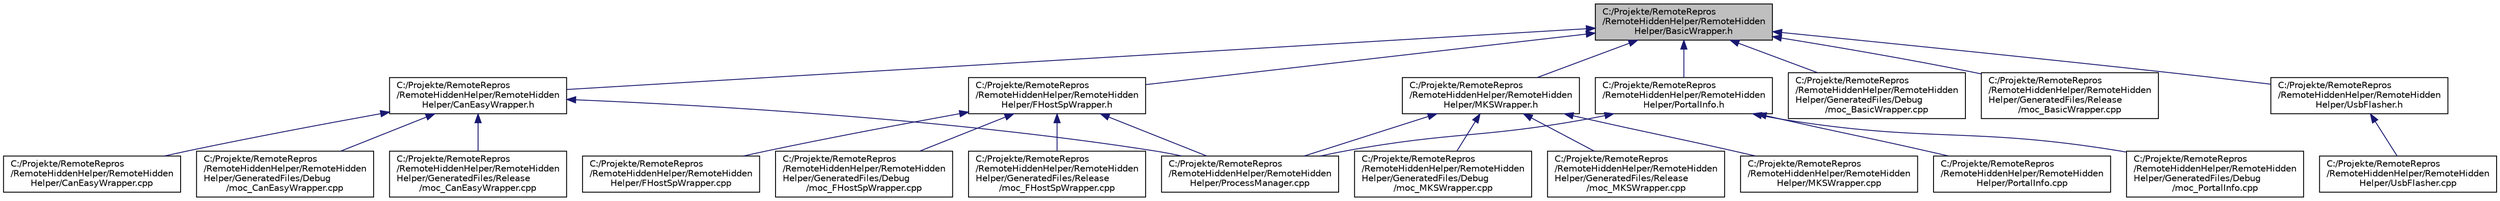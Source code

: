 digraph "C:/Projekte/RemoteRepros/RemoteHiddenHelper/RemoteHiddenHelper/BasicWrapper.h"
{
  edge [fontname="Helvetica",fontsize="10",labelfontname="Helvetica",labelfontsize="10"];
  node [fontname="Helvetica",fontsize="10",shape=record];
  Node3 [label="C:/Projekte/RemoteRepros\l/RemoteHiddenHelper/RemoteHidden\lHelper/BasicWrapper.h",height=0.2,width=0.4,color="black", fillcolor="grey75", style="filled", fontcolor="black"];
  Node3 -> Node4 [dir="back",color="midnightblue",fontsize="10",style="solid"];
  Node4 [label="C:/Projekte/RemoteRepros\l/RemoteHiddenHelper/RemoteHidden\lHelper/CanEasyWrapper.h",height=0.2,width=0.4,color="black", fillcolor="white", style="filled",URL="$_can_easy_wrapper_8h.html"];
  Node4 -> Node5 [dir="back",color="midnightblue",fontsize="10",style="solid"];
  Node5 [label="C:/Projekte/RemoteRepros\l/RemoteHiddenHelper/RemoteHidden\lHelper/CanEasyWrapper.cpp",height=0.2,width=0.4,color="black", fillcolor="white", style="filled",URL="$_can_easy_wrapper_8cpp.html"];
  Node4 -> Node6 [dir="back",color="midnightblue",fontsize="10",style="solid"];
  Node6 [label="C:/Projekte/RemoteRepros\l/RemoteHiddenHelper/RemoteHidden\lHelper/GeneratedFiles/Debug\l/moc_CanEasyWrapper.cpp",height=0.2,width=0.4,color="black", fillcolor="white", style="filled",URL="$_debug_2moc___can_easy_wrapper_8cpp.html"];
  Node4 -> Node7 [dir="back",color="midnightblue",fontsize="10",style="solid"];
  Node7 [label="C:/Projekte/RemoteRepros\l/RemoteHiddenHelper/RemoteHidden\lHelper/GeneratedFiles/Release\l/moc_CanEasyWrapper.cpp",height=0.2,width=0.4,color="black", fillcolor="white", style="filled",URL="$_release_2moc___can_easy_wrapper_8cpp.html"];
  Node4 -> Node8 [dir="back",color="midnightblue",fontsize="10",style="solid"];
  Node8 [label="C:/Projekte/RemoteRepros\l/RemoteHiddenHelper/RemoteHidden\lHelper/ProcessManager.cpp",height=0.2,width=0.4,color="black", fillcolor="white", style="filled",URL="$_process_manager_8cpp.html"];
  Node3 -> Node9 [dir="back",color="midnightblue",fontsize="10",style="solid"];
  Node9 [label="C:/Projekte/RemoteRepros\l/RemoteHiddenHelper/RemoteHidden\lHelper/FHostSpWrapper.h",height=0.2,width=0.4,color="black", fillcolor="white", style="filled",URL="$_f_host_sp_wrapper_8h.html"];
  Node9 -> Node10 [dir="back",color="midnightblue",fontsize="10",style="solid"];
  Node10 [label="C:/Projekte/RemoteRepros\l/RemoteHiddenHelper/RemoteHidden\lHelper/FHostSpWrapper.cpp",height=0.2,width=0.4,color="black", fillcolor="white", style="filled",URL="$_f_host_sp_wrapper_8cpp.html"];
  Node9 -> Node11 [dir="back",color="midnightblue",fontsize="10",style="solid"];
  Node11 [label="C:/Projekte/RemoteRepros\l/RemoteHiddenHelper/RemoteHidden\lHelper/GeneratedFiles/Debug\l/moc_FHostSpWrapper.cpp",height=0.2,width=0.4,color="black", fillcolor="white", style="filled",URL="$_debug_2moc___f_host_sp_wrapper_8cpp.html"];
  Node9 -> Node12 [dir="back",color="midnightblue",fontsize="10",style="solid"];
  Node12 [label="C:/Projekte/RemoteRepros\l/RemoteHiddenHelper/RemoteHidden\lHelper/GeneratedFiles/Release\l/moc_FHostSpWrapper.cpp",height=0.2,width=0.4,color="black", fillcolor="white", style="filled",URL="$_release_2moc___f_host_sp_wrapper_8cpp.html"];
  Node9 -> Node8 [dir="back",color="midnightblue",fontsize="10",style="solid"];
  Node3 -> Node13 [dir="back",color="midnightblue",fontsize="10",style="solid"];
  Node13 [label="C:/Projekte/RemoteRepros\l/RemoteHiddenHelper/RemoteHidden\lHelper/GeneratedFiles/Debug\l/moc_BasicWrapper.cpp",height=0.2,width=0.4,color="black", fillcolor="white", style="filled",URL="$_debug_2moc___basic_wrapper_8cpp.html"];
  Node3 -> Node14 [dir="back",color="midnightblue",fontsize="10",style="solid"];
  Node14 [label="C:/Projekte/RemoteRepros\l/RemoteHiddenHelper/RemoteHidden\lHelper/MKSWrapper.h",height=0.2,width=0.4,color="black", fillcolor="white", style="filled",URL="$_m_k_s_wrapper_8h.html"];
  Node14 -> Node15 [dir="back",color="midnightblue",fontsize="10",style="solid"];
  Node15 [label="C:/Projekte/RemoteRepros\l/RemoteHiddenHelper/RemoteHidden\lHelper/GeneratedFiles/Debug\l/moc_MKSWrapper.cpp",height=0.2,width=0.4,color="black", fillcolor="white", style="filled",URL="$_debug_2moc___m_k_s_wrapper_8cpp.html"];
  Node14 -> Node16 [dir="back",color="midnightblue",fontsize="10",style="solid"];
  Node16 [label="C:/Projekte/RemoteRepros\l/RemoteHiddenHelper/RemoteHidden\lHelper/GeneratedFiles/Release\l/moc_MKSWrapper.cpp",height=0.2,width=0.4,color="black", fillcolor="white", style="filled",URL="$_release_2moc___m_k_s_wrapper_8cpp.html"];
  Node14 -> Node17 [dir="back",color="midnightblue",fontsize="10",style="solid"];
  Node17 [label="C:/Projekte/RemoteRepros\l/RemoteHiddenHelper/RemoteHidden\lHelper/MKSWrapper.cpp",height=0.2,width=0.4,color="black", fillcolor="white", style="filled",URL="$_m_k_s_wrapper_8cpp.html"];
  Node14 -> Node8 [dir="back",color="midnightblue",fontsize="10",style="solid"];
  Node3 -> Node18 [dir="back",color="midnightblue",fontsize="10",style="solid"];
  Node18 [label="C:/Projekte/RemoteRepros\l/RemoteHiddenHelper/RemoteHidden\lHelper/PortalInfo.h",height=0.2,width=0.4,color="black", fillcolor="white", style="filled",URL="$_portal_info_8h.html"];
  Node18 -> Node19 [dir="back",color="midnightblue",fontsize="10",style="solid"];
  Node19 [label="C:/Projekte/RemoteRepros\l/RemoteHiddenHelper/RemoteHidden\lHelper/GeneratedFiles/Debug\l/moc_PortalInfo.cpp",height=0.2,width=0.4,color="black", fillcolor="white", style="filled",URL="$moc___portal_info_8cpp.html"];
  Node18 -> Node20 [dir="back",color="midnightblue",fontsize="10",style="solid"];
  Node20 [label="C:/Projekte/RemoteRepros\l/RemoteHiddenHelper/RemoteHidden\lHelper/PortalInfo.cpp",height=0.2,width=0.4,color="black", fillcolor="white", style="filled",URL="$_portal_info_8cpp.html"];
  Node18 -> Node8 [dir="back",color="midnightblue",fontsize="10",style="solid"];
  Node3 -> Node21 [dir="back",color="midnightblue",fontsize="10",style="solid"];
  Node21 [label="C:/Projekte/RemoteRepros\l/RemoteHiddenHelper/RemoteHidden\lHelper/GeneratedFiles/Release\l/moc_BasicWrapper.cpp",height=0.2,width=0.4,color="black", fillcolor="white", style="filled",URL="$_release_2moc___basic_wrapper_8cpp.html"];
  Node3 -> Node22 [dir="back",color="midnightblue",fontsize="10",style="solid"];
  Node22 [label="C:/Projekte/RemoteRepros\l/RemoteHiddenHelper/RemoteHidden\lHelper/UsbFlasher.h",height=0.2,width=0.4,color="black", fillcolor="white", style="filled",URL="$_usb_flasher_8h.html"];
  Node22 -> Node23 [dir="back",color="midnightblue",fontsize="10",style="solid"];
  Node23 [label="C:/Projekte/RemoteRepros\l/RemoteHiddenHelper/RemoteHidden\lHelper/UsbFlasher.cpp",height=0.2,width=0.4,color="black", fillcolor="white", style="filled",URL="$_usb_flasher_8cpp.html"];
}
